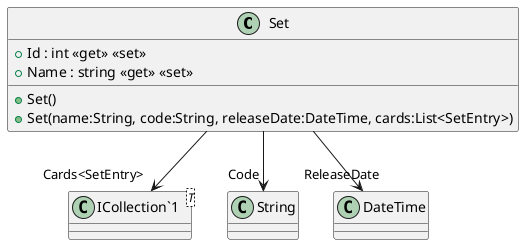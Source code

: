 @startuml
class Set {
    + Set()
    + Set(name:String, code:String, releaseDate:DateTime, cards:List<SetEntry>)
    + Id : int <<get>> <<set>>
    + Name : string <<get>> <<set>>
}
class "ICollection`1"<T> {
}
Set --> "Code" String
Set --> "ReleaseDate" DateTime
Set --> "Cards<SetEntry>" "ICollection`1"
@enduml
